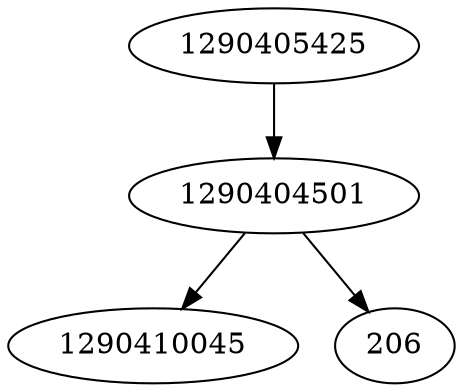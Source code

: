 strict digraph  {
1290405425;
1290410045;
206;
1290404501;
1290405425 -> 1290404501;
1290404501 -> 206;
1290404501 -> 1290410045;
}
